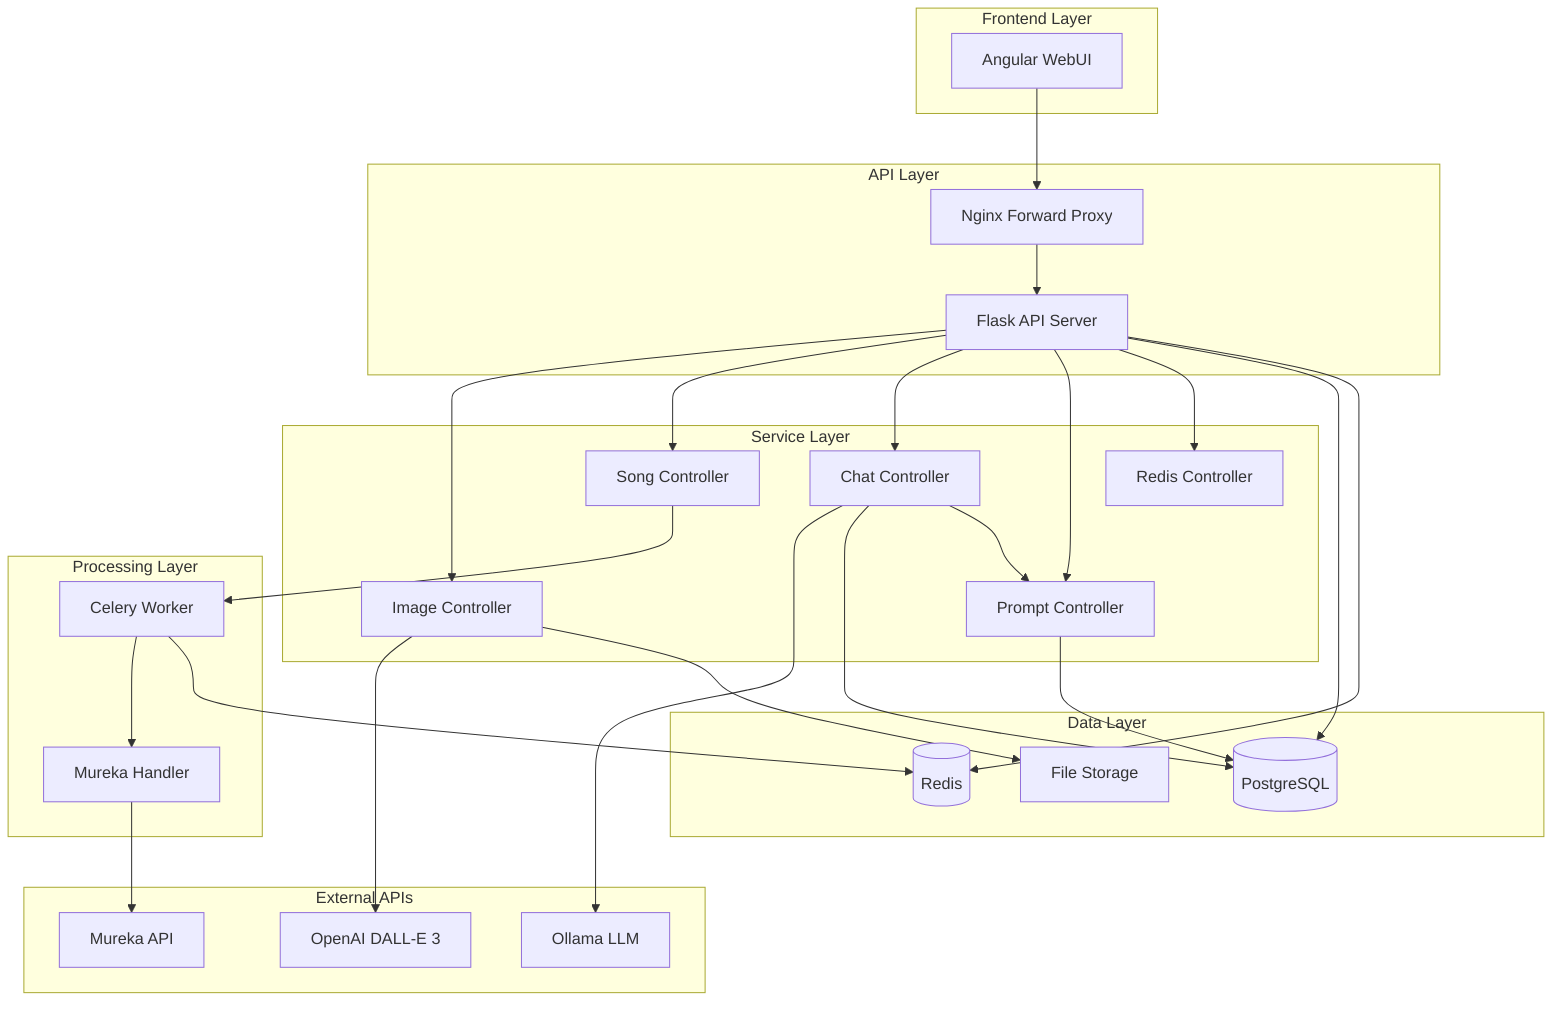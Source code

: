 graph TB
    subgraph "Frontend Layer"
        UI[Angular WebUI]
    end

    subgraph "API Layer"
        Proxy[Nginx Forward Proxy]
        API[Flask API Server]
    end

    subgraph "Service Layer"
        IMG[Image Controller]
        SONG[Song Controller]
        CHAT[Chat Controller]
        PROMPT[Prompt Controller]
        REDIS[Redis Controller]
    end

    subgraph "Processing Layer"
        CELERY[Celery Worker]
        MUREKA[Mureka Handler]
    end

    subgraph "Data Layer"
        PG[(PostgreSQL)]
        RD[(Redis)]
        FILES[File Storage]
    end

    subgraph "External APIs"
        OPENAI[OpenAI DALL-E 3]
        MRK[Mureka API]
        OLLAMA[Ollama LLM]
    end

    UI --> Proxy
    Proxy --> API
    API --> IMG
    API --> SONG
    API --> CHAT
    API --> PROMPT
    API --> REDIS

    IMG --> OPENAI
    SONG --> CELERY
    CELERY --> MUREKA
    MUREKA --> MRK
    CHAT --> OLLAMA

    API --> PG
    API --> RD
    PROMPT --> PG
    CHAT --> PG
    CHAT --> PROMPT
    CELERY --> RD
    IMG --> FILES